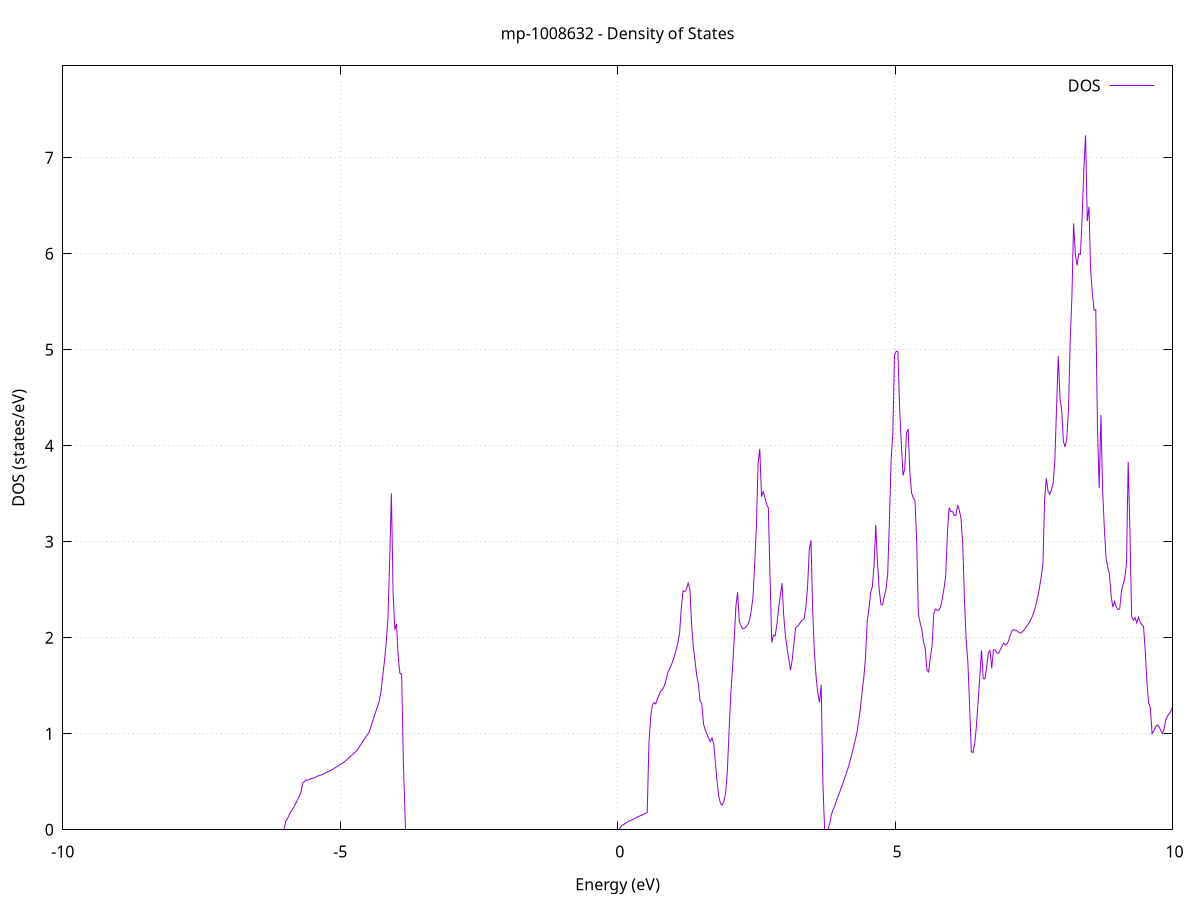 set title 'mp-1008632 - Density of States'
set xlabel 'Energy (eV)'
set ylabel 'DOS (states/eV)'
set grid
set xrange [-10:10]
set yrange [0:7.956]
set xzeroaxis lt -1
set terminal png size 800,600
set output 'mp-1008632_dos_gnuplot.png'
plot '-' using 1:2 with lines title 'DOS'
-34.663100 0.000000
-34.632300 0.000000
-34.601600 0.000000
-34.570800 0.000000
-34.540100 0.000000
-34.509400 0.000000
-34.478600 0.000000
-34.447900 0.000000
-34.417100 0.000000
-34.386400 0.000000
-34.355700 0.000000
-34.324900 0.000000
-34.294200 0.000000
-34.263400 0.000000
-34.232700 0.000000
-34.202000 0.000000
-34.171200 0.000000
-34.140500 0.000000
-34.109700 0.000000
-34.079000 0.000000
-34.048300 0.000000
-34.017500 0.000000
-33.986800 0.000000
-33.956100 0.000000
-33.925300 0.000000
-33.894600 0.000000
-33.863800 0.000000
-33.833100 0.000000
-33.802400 0.000000
-33.771600 0.000000
-33.740900 0.000000
-33.710100 0.000000
-33.679400 0.000000
-33.648700 0.000000
-33.617900 0.000000
-33.587200 0.000000
-33.556400 0.000000
-33.525700 0.000000
-33.495000 0.000000
-33.464200 0.000000
-33.433500 0.000000
-33.402800 0.000000
-33.372000 0.000000
-33.341300 0.000000
-33.310500 0.000000
-33.279800 0.000000
-33.249100 0.000000
-33.218300 0.000000
-33.187600 0.000000
-33.156800 0.000000
-33.126100 0.000000
-33.095400 0.000000
-33.064600 0.000000
-33.033900 0.000000
-33.003100 0.000000
-32.972400 0.000000
-32.941700 0.000000
-32.910900 0.000000
-32.880200 0.000000
-32.849500 0.000000
-32.818700 0.000000
-32.788000 0.000000
-32.757200 0.000000
-32.726500 0.000000
-32.695800 0.000000
-32.665000 0.000000
-32.634300 0.000000
-32.603500 0.000000
-32.572800 0.000000
-32.542100 0.000000
-32.511300 0.000000
-32.480600 0.000000
-32.449800 0.000000
-32.419100 0.000000
-32.388400 0.000000
-32.357600 0.000000
-32.326900 0.000000
-32.296100 0.000000
-32.265400 0.000000
-32.234700 0.000000
-32.203900 0.000000
-32.173200 0.000000
-32.142500 0.000000
-32.111700 0.000000
-32.081000 0.000000
-32.050200 0.000000
-32.019500 0.000000
-31.988800 0.000000
-31.958000 0.000000
-31.927300 0.000000
-31.896500 0.000000
-31.865800 2.294800
-31.835100 11.497500
-31.804300 20.090300
-31.773600 32.070500
-31.742800 18.632900
-31.712100 15.030900
-31.681400 11.742600
-31.650600 13.367000
-31.619900 22.596100
-31.589200 20.612300
-31.558400 29.283700
-31.527700 28.564600
-31.496900 28.695600
-31.466200 36.971800
-31.435500 37.673000
-31.404700 52.236900
-31.374000 11.869400
-31.343200 6.111100
-31.312500 2.654000
-31.281800 0.000000
-31.251000 0.000000
-31.220300 0.000000
-31.189500 0.000000
-31.158800 0.000000
-31.128100 0.000000
-31.097300 0.000000
-31.066600 0.000000
-31.035900 0.000000
-31.005100 0.000000
-30.974400 0.000000
-30.943600 0.000000
-30.912900 0.000000
-30.882200 0.000000
-30.851400 0.000000
-30.820700 0.000000
-30.789900 0.000000
-30.759200 0.000000
-30.728500 0.000000
-30.697700 0.000000
-30.667000 0.000000
-30.636200 0.000000
-30.605500 0.000000
-30.574800 0.000000
-30.544000 0.000000
-30.513300 0.000000
-30.482500 0.000000
-30.451800 0.000000
-30.421100 0.000000
-30.390300 0.000000
-30.359600 0.000000
-30.328900 0.000000
-30.298100 0.000000
-30.267400 0.000000
-30.236600 0.000000
-30.205900 0.000000
-30.175200 0.000000
-30.144400 0.000000
-30.113700 0.000000
-30.082900 0.000000
-30.052200 0.000000
-30.021500 0.000000
-29.990700 0.000000
-29.960000 0.000000
-29.929200 0.000000
-29.898500 0.000000
-29.867800 0.000000
-29.837000 0.000000
-29.806300 0.000000
-29.775600 0.000000
-29.744800 0.000000
-29.714100 0.000000
-29.683300 0.000000
-29.652600 0.000000
-29.621900 0.000000
-29.591100 0.000000
-29.560400 0.000000
-29.529600 0.000000
-29.498900 0.000000
-29.468200 0.000000
-29.437400 0.000000
-29.406700 0.000000
-29.375900 0.000000
-29.345200 0.000000
-29.314500 0.000000
-29.283700 0.000000
-29.253000 0.000000
-29.222300 0.000000
-29.191500 0.000000
-29.160800 0.000000
-29.130000 0.000000
-29.099300 0.000000
-29.068600 0.000000
-29.037800 0.000000
-29.007100 0.000000
-28.976300 0.000000
-28.945600 0.000000
-28.914900 0.000000
-28.884100 0.000000
-28.853400 0.000000
-28.822600 0.000000
-28.791900 0.000000
-28.761200 0.000000
-28.730400 0.000000
-28.699700 0.000000
-28.668900 0.000000
-28.638200 0.000000
-28.607500 0.000000
-28.576700 0.000000
-28.546000 0.000000
-28.515300 0.000000
-28.484500 0.000000
-28.453800 0.000000
-28.423000 0.000000
-28.392300 0.000000
-28.361600 0.000000
-28.330800 0.000000
-28.300100 0.000000
-28.269300 0.000000
-28.238600 0.000000
-28.207900 0.000000
-28.177100 0.000000
-28.146400 0.000000
-28.115600 0.000000
-28.084900 0.000000
-28.054200 0.000000
-28.023400 0.000000
-27.992700 0.000000
-27.962000 0.000000
-27.931200 0.000000
-27.900500 0.000000
-27.869700 0.000000
-27.839000 0.000000
-27.808300 0.000000
-27.777500 0.000000
-27.746800 0.000000
-27.716000 0.000000
-27.685300 0.000000
-27.654600 0.000000
-27.623800 0.000000
-27.593100 0.000000
-27.562300 0.000000
-27.531600 0.000000
-27.500900 0.000000
-27.470100 0.000000
-27.439400 0.000000
-27.408700 0.000000
-27.377900 0.000000
-27.347200 0.000000
-27.316400 0.000000
-27.285700 0.000000
-27.255000 0.000000
-27.224200 0.000000
-27.193500 0.000000
-27.162700 0.000000
-27.132000 0.000000
-27.101300 0.000000
-27.070500 0.000000
-27.039800 0.000000
-27.009000 0.000000
-26.978300 0.000000
-26.947600 0.000000
-26.916800 0.000000
-26.886100 0.000000
-26.855300 0.000000
-26.824600 0.000000
-26.793900 0.000000
-26.763100 0.000000
-26.732400 0.000000
-26.701700 0.000000
-26.670900 0.000000
-26.640200 0.000000
-26.609400 0.000000
-26.578700 0.000000
-26.548000 0.000000
-26.517200 0.000000
-26.486500 0.000000
-26.455700 0.000000
-26.425000 0.000000
-26.394300 0.000000
-26.363500 0.000000
-26.332800 0.000000
-26.302000 0.000000
-26.271300 0.000000
-26.240600 0.000000
-26.209800 0.000000
-26.179100 0.000000
-26.148400 0.000000
-26.117600 0.000000
-26.086900 0.000000
-26.056100 0.000000
-26.025400 0.000000
-25.994700 0.000000
-25.963900 0.000000
-25.933200 0.000000
-25.902400 0.000000
-25.871700 0.000000
-25.841000 0.000000
-25.810200 0.000000
-25.779500 0.000000
-25.748700 0.000000
-25.718000 0.000000
-25.687300 0.000000
-25.656500 0.000000
-25.625800 0.000000
-25.595100 0.000000
-25.564300 0.000000
-25.533600 0.000000
-25.502800 0.000000
-25.472100 0.000000
-25.441400 0.000000
-25.410600 0.000000
-25.379900 0.000000
-25.349100 0.000000
-25.318400 0.000000
-25.287700 0.000000
-25.256900 0.000000
-25.226200 0.000000
-25.195400 0.000000
-25.164700 0.000000
-25.134000 0.000000
-25.103200 0.000000
-25.072500 0.000000
-25.041800 0.000000
-25.011000 0.000000
-24.980300 0.000000
-24.949500 0.000000
-24.918800 0.000000
-24.888100 0.000000
-24.857300 0.000000
-24.826600 0.000000
-24.795800 0.000000
-24.765100 0.000000
-24.734400 0.000000
-24.703600 0.000000
-24.672900 0.000000
-24.642100 0.000000
-24.611400 0.000000
-24.580700 0.000000
-24.549900 0.000000
-24.519200 0.000000
-24.488400 0.000000
-24.457700 0.000000
-24.427000 0.000000
-24.396200 0.000000
-24.365500 0.000000
-24.334800 0.000000
-24.304000 0.000000
-24.273300 0.000000
-24.242500 0.000000
-24.211800 0.000000
-24.181100 0.000000
-24.150300 0.000000
-24.119600 0.000000
-24.088800 0.000000
-24.058100 0.000000
-24.027400 0.000000
-23.996600 0.000000
-23.965900 0.000000
-23.935100 0.000000
-23.904400 0.000000
-23.873700 0.000000
-23.842900 0.000000
-23.812200 0.000000
-23.781500 0.000000
-23.750700 0.000000
-23.720000 0.000000
-23.689200 0.000000
-23.658500 0.000000
-23.627800 0.000000
-23.597000 0.000000
-23.566300 0.000000
-23.535500 0.000000
-23.504800 0.000000
-23.474100 0.000000
-23.443300 0.000000
-23.412600 0.000000
-23.381800 0.000000
-23.351100 0.000000
-23.320400 0.000000
-23.289600 0.000000
-23.258900 0.000000
-23.228200 0.000000
-23.197400 0.000000
-23.166700 0.000000
-23.135900 0.000000
-23.105200 0.000000
-23.074500 0.000000
-23.043700 0.000000
-23.013000 0.000000
-22.982200 0.000000
-22.951500 0.000000
-22.920800 0.000000
-22.890000 0.000000
-22.859300 0.000000
-22.828500 0.000000
-22.797800 0.000000
-22.767100 0.000000
-22.736300 0.000000
-22.705600 0.000000
-22.674800 0.000000
-22.644100 0.000000
-22.613400 0.000000
-22.582600 0.000000
-22.551900 0.000000
-22.521200 0.000000
-22.490400 0.000000
-22.459700 0.000000
-22.428900 0.000000
-22.398200 0.000000
-22.367500 0.000000
-22.336700 0.000000
-22.306000 0.000000
-22.275200 0.000000
-22.244500 0.000000
-22.213800 0.000000
-22.183000 0.000000
-22.152300 0.000000
-22.121500 0.000000
-22.090800 0.000000
-22.060100 0.000000
-22.029300 0.000000
-21.998600 0.000000
-21.967900 0.000000
-21.937100 0.000000
-21.906400 0.000000
-21.875600 0.000000
-21.844900 0.000000
-21.814200 0.000000
-21.783400 0.000000
-21.752700 0.000000
-21.721900 0.000000
-21.691200 0.000000
-21.660500 0.000000
-21.629700 0.000000
-21.599000 0.000000
-21.568200 0.000000
-21.537500 0.000000
-21.506800 0.000000
-21.476000 0.000000
-21.445300 0.000000
-21.414600 0.000000
-21.383800 0.000000
-21.353100 0.000000
-21.322300 0.000000
-21.291600 0.000000
-21.260900 0.000000
-21.230100 0.000000
-21.199400 0.000000
-21.168600 0.000000
-21.137900 0.000000
-21.107200 0.000000
-21.076400 0.000000
-21.045700 0.000000
-21.014900 0.000000
-20.984200 0.000000
-20.953500 0.000000
-20.922700 0.000000
-20.892000 0.000000
-20.861200 0.000000
-20.830500 0.000000
-20.799800 0.000000
-20.769000 0.000000
-20.738300 0.000000
-20.707600 0.000000
-20.676800 0.000000
-20.646100 0.000000
-20.615300 0.000000
-20.584600 0.000000
-20.553900 0.000000
-20.523100 0.000000
-20.492400 0.000000
-20.461600 0.000000
-20.430900 0.000000
-20.400200 0.000000
-20.369400 0.000000
-20.338700 0.000000
-20.307900 0.000000
-20.277200 0.000000
-20.246500 0.000000
-20.215700 0.000000
-20.185000 0.000000
-20.154300 0.000000
-20.123500 0.000000
-20.092800 0.000000
-20.062000 0.000000
-20.031300 0.000000
-20.000600 0.000000
-19.969800 0.000000
-19.939100 0.000000
-19.908300 0.000000
-19.877600 0.000000
-19.846900 0.000000
-19.816100 0.000000
-19.785400 0.000000
-19.754600 0.000000
-19.723900 0.000000
-19.693200 0.000000
-19.662400 0.000000
-19.631700 0.000000
-19.601000 0.000000
-19.570200 0.000000
-19.539500 0.000000
-19.508700 0.000000
-19.478000 0.000000
-19.447300 0.000000
-19.416500 0.000000
-19.385800 0.000000
-19.355000 0.000000
-19.324300 0.000000
-19.293600 0.000000
-19.262800 0.000000
-19.232100 0.000000
-19.201300 0.000000
-19.170600 0.000000
-19.139900 0.000000
-19.109100 0.000000
-19.078400 0.000000
-19.047600 0.000000
-19.016900 0.000000
-18.986200 0.000000
-18.955400 0.000000
-18.924700 0.000000
-18.894000 0.000000
-18.863200 0.000000
-18.832500 0.000000
-18.801700 0.000000
-18.771000 0.000000
-18.740300 0.000000
-18.709500 0.000000
-18.678800 0.000000
-18.648000 0.000000
-18.617300 0.000000
-18.586600 0.000000
-18.555800 0.000000
-18.525100 0.000000
-18.494300 0.000000
-18.463600 0.000000
-18.432900 0.000000
-18.402100 0.000000
-18.371400 0.000000
-18.340700 0.000000
-18.309900 0.000000
-18.279200 0.000000
-18.248400 0.000000
-18.217700 0.000000
-18.187000 0.000000
-18.156200 0.000000
-18.125500 0.000000
-18.094700 0.000000
-18.064000 0.000000
-18.033300 0.000000
-18.002500 0.000000
-17.971800 0.000000
-17.941000 0.000000
-17.910300 0.000000
-17.879600 0.000000
-17.848800 0.000000
-17.818100 0.000000
-17.787400 0.000000
-17.756600 0.000000
-17.725900 0.000000
-17.695100 0.000000
-17.664400 0.000000
-17.633700 0.000000
-17.602900 0.000000
-17.572200 0.000000
-17.541400 0.000000
-17.510700 0.000000
-17.480000 0.000000
-17.449200 0.000000
-17.418500 0.000000
-17.387700 0.000000
-17.357000 0.000000
-17.326300 0.000000
-17.295500 0.000000
-17.264800 0.000000
-17.234000 0.000000
-17.203300 0.000000
-17.172600 0.000000
-17.141800 0.000000
-17.111100 0.000000
-17.080400 0.000000
-17.049600 0.000000
-17.018900 0.000000
-16.988100 0.000000
-16.957400 0.000000
-16.926700 0.000000
-16.895900 0.000000
-16.865200 0.000000
-16.834400 0.000000
-16.803700 0.000000
-16.773000 0.000000
-16.742200 0.000000
-16.711500 0.000000
-16.680700 0.000000
-16.650000 0.000000
-16.619300 0.000000
-16.588500 0.000000
-16.557800 0.000000
-16.527100 0.000000
-16.496300 0.000000
-16.465600 0.000000
-16.434800 0.000000
-16.404100 0.000000
-16.373400 0.000000
-16.342600 0.000000
-16.311900 0.000000
-16.281100 0.000000
-16.250400 0.000000
-16.219700 0.000000
-16.188900 0.000000
-16.158200 0.000000
-16.127400 0.000000
-16.096700 0.000000
-16.066000 0.000000
-16.035200 0.000000
-16.004500 0.000000
-15.973800 0.000000
-15.943000 0.000000
-15.912300 0.000000
-15.881500 0.000000
-15.850800 0.000000
-15.820100 0.000000
-15.789300 0.000000
-15.758600 0.000000
-15.727800 0.000000
-15.697100 0.000000
-15.666400 0.000000
-15.635600 0.000000
-15.604900 0.000000
-15.574100 0.000000
-15.543400 0.000000
-15.512700 0.000000
-15.481900 0.000000
-15.451200 0.000000
-15.420400 0.000000
-15.389700 0.000000
-15.359000 0.000000
-15.328200 0.000000
-15.297500 0.000000
-15.266800 0.000000
-15.236000 0.000000
-15.205300 0.000000
-15.174500 0.000000
-15.143800 0.000000
-15.113100 0.000000
-15.082300 0.000000
-15.051600 0.000000
-15.020800 0.000000
-14.990100 0.000000
-14.959400 0.000000
-14.928600 0.000000
-14.897900 0.000000
-14.867100 0.000000
-14.836400 0.000000
-14.805700 0.000000
-14.774900 0.000000
-14.744200 0.000000
-14.713500 0.000000
-14.682700 0.000000
-14.652000 0.000000
-14.621200 0.000000
-14.590500 0.000000
-14.559800 0.000000
-14.529000 0.000000
-14.498300 0.000000
-14.467500 0.000000
-14.436800 0.000000
-14.406100 0.000000
-14.375300 0.000000
-14.344600 0.000000
-14.313800 0.000000
-14.283100 0.000000
-14.252400 0.000000
-14.221600 0.000000
-14.190900 0.000000
-14.160200 0.000000
-14.129400 0.000000
-14.098700 0.000000
-14.067900 0.000000
-14.037200 0.000000
-14.006500 0.000000
-13.975700 0.000000
-13.945000 0.000000
-13.914200 0.000000
-13.883500 0.000000
-13.852800 0.000000
-13.822000 0.000000
-13.791300 0.000000
-13.760500 0.000000
-13.729800 0.000000
-13.699100 0.000000
-13.668300 0.000000
-13.637600 0.000000
-13.606900 0.000000
-13.576100 0.000000
-13.545400 0.000000
-13.514600 0.000000
-13.483900 0.000000
-13.453200 0.000000
-13.422400 0.000000
-13.391700 0.000000
-13.360900 0.000000
-13.330200 0.000000
-13.299500 0.000000
-13.268700 0.000000
-13.238000 0.000000
-13.207200 0.000000
-13.176500 0.000000
-13.145800 0.000000
-13.115000 0.000000
-13.084300 0.000000
-13.053500 0.000000
-13.022800 0.000000
-12.992100 0.000000
-12.961300 0.000000
-12.930600 0.000000
-12.899900 0.000000
-12.869100 0.000000
-12.838400 0.000000
-12.807600 0.000000
-12.776900 0.000000
-12.746200 0.000000
-12.715400 0.000000
-12.684700 0.000000
-12.653900 0.000000
-12.623200 0.000000
-12.592500 0.000000
-12.561700 0.000000
-12.531000 0.000000
-12.500200 0.000000
-12.469500 0.000000
-12.438800 0.000000
-12.408000 0.000000
-12.377300 0.000000
-12.346600 0.000000
-12.315800 0.000000
-12.285100 0.000000
-12.254300 0.000000
-12.223600 0.000000
-12.192900 0.000000
-12.162100 0.000000
-12.131400 0.000000
-12.100600 0.000000
-12.069900 0.000000
-12.039200 0.000000
-12.008400 0.000000
-11.977700 0.000000
-11.946900 0.000000
-11.916200 0.000000
-11.885500 0.000000
-11.854700 0.000000
-11.824000 0.000000
-11.793300 0.000000
-11.762500 0.000000
-11.731800 0.000000
-11.701000 0.000000
-11.670300 0.000000
-11.639600 0.000000
-11.608800 0.000000
-11.578100 0.000000
-11.547300 0.000000
-11.516600 0.000000
-11.485900 0.000000
-11.455100 0.000000
-11.424400 0.000000
-11.393600 0.000000
-11.362900 0.000000
-11.332200 0.000000
-11.301400 0.000000
-11.270700 0.000000
-11.239900 0.000000
-11.209200 0.000000
-11.178500 0.000000
-11.147700 0.000000
-11.117000 0.000000
-11.086300 0.000000
-11.055500 0.000000
-11.024800 0.000000
-10.994000 0.000000
-10.963300 0.000000
-10.932600 0.000000
-10.901800 0.000000
-10.871100 0.000000
-10.840300 0.000000
-10.809600 0.000000
-10.778900 0.000000
-10.748100 0.000000
-10.717400 0.000000
-10.686600 0.000000
-10.655900 0.000000
-10.625200 0.000000
-10.594400 0.000000
-10.563700 0.000000
-10.533000 0.000000
-10.502200 0.000000
-10.471500 0.000000
-10.440700 0.000000
-10.410000 0.000000
-10.379300 0.000000
-10.348500 0.000000
-10.317800 0.000000
-10.287000 0.000000
-10.256300 0.000000
-10.225600 0.000000
-10.194800 0.000000
-10.164100 0.000000
-10.133300 0.000000
-10.102600 0.000000
-10.071900 0.000000
-10.041100 0.000000
-10.010400 0.000000
-9.979700 0.000000
-9.948900 0.000000
-9.918200 0.000000
-9.887400 0.000000
-9.856700 0.000000
-9.826000 0.000000
-9.795200 0.000000
-9.764500 0.000000
-9.733700 0.000000
-9.703000 0.000000
-9.672300 0.000000
-9.641500 0.000000
-9.610800 0.000000
-9.580000 0.000000
-9.549300 0.000000
-9.518600 0.000000
-9.487800 0.000000
-9.457100 0.000000
-9.426300 0.000000
-9.395600 0.000000
-9.364900 0.000000
-9.334100 0.000000
-9.303400 0.000000
-9.272700 0.000000
-9.241900 0.000000
-9.211200 0.000000
-9.180400 0.000000
-9.149700 0.000000
-9.119000 0.000000
-9.088200 0.000000
-9.057500 0.000000
-9.026700 0.000000
-8.996000 0.000000
-8.965300 0.000000
-8.934500 0.000000
-8.903800 0.000000
-8.873000 0.000000
-8.842300 0.000000
-8.811600 0.000000
-8.780800 0.000000
-8.750100 0.000000
-8.719400 0.000000
-8.688600 0.000000
-8.657900 0.000000
-8.627100 0.000000
-8.596400 0.000000
-8.565700 0.000000
-8.534900 0.000000
-8.504200 0.000000
-8.473400 0.000000
-8.442700 0.000000
-8.412000 0.000000
-8.381200 0.000000
-8.350500 0.000000
-8.319700 0.000000
-8.289000 0.000000
-8.258300 0.000000
-8.227500 0.000000
-8.196800 0.000000
-8.166100 0.000000
-8.135300 0.000000
-8.104600 0.000000
-8.073800 0.000000
-8.043100 0.000000
-8.012400 0.000000
-7.981600 0.000000
-7.950900 0.000000
-7.920100 0.000000
-7.889400 0.000000
-7.858700 0.000000
-7.827900 0.000000
-7.797200 0.000000
-7.766400 0.000000
-7.735700 0.000000
-7.705000 0.000000
-7.674200 0.000000
-7.643500 0.000000
-7.612700 0.000000
-7.582000 0.000000
-7.551300 0.000000
-7.520500 0.000000
-7.489800 0.000000
-7.459100 0.000000
-7.428300 0.000000
-7.397600 0.000000
-7.366800 0.000000
-7.336100 0.000000
-7.305400 0.000000
-7.274600 0.000000
-7.243900 0.000000
-7.213100 0.000000
-7.182400 0.000000
-7.151700 0.000000
-7.120900 0.000000
-7.090200 0.000000
-7.059400 0.000000
-7.028700 0.000000
-6.998000 0.000000
-6.967200 0.000000
-6.936500 0.000000
-6.905800 0.000000
-6.875000 0.000000
-6.844300 0.000000
-6.813500 0.000000
-6.782800 0.000000
-6.752100 0.000000
-6.721300 0.000000
-6.690600 0.000000
-6.659800 0.000000
-6.629100 0.000000
-6.598400 0.000000
-6.567600 0.000000
-6.536900 0.000000
-6.506100 0.000000
-6.475400 0.000000
-6.444700 0.000000
-6.413900 0.000000
-6.383200 0.000000
-6.352500 0.000000
-6.321700 0.000000
-6.291000 0.000000
-6.260200 0.000000
-6.229500 0.000000
-6.198800 0.000000
-6.168000 0.000000
-6.137300 0.000000
-6.106500 0.000000
-6.075800 0.000000
-6.045100 0.000000
-6.014300 0.000500
-5.983600 0.083500
-5.952800 0.114500
-5.922100 0.151200
-5.891400 0.188400
-5.860600 0.212000
-5.829900 0.243100
-5.799100 0.277400
-5.768400 0.313600
-5.737700 0.348000
-5.706900 0.397000
-5.676200 0.485600
-5.645500 0.502600
-5.614700 0.520100
-5.584000 0.517100
-5.553200 0.525400
-5.522500 0.534000
-5.491800 0.535700
-5.461000 0.542700
-5.430300 0.552300
-5.399500 0.561700
-5.368800 0.567500
-5.338100 0.571800
-5.307300 0.580400
-5.276600 0.589400
-5.245800 0.598700
-5.215100 0.607300
-5.184400 0.614400
-5.153600 0.624000
-5.122900 0.634900
-5.092200 0.645800
-5.061400 0.656800
-5.030700 0.667600
-4.999900 0.677800
-4.969200 0.689100
-4.938500 0.700800
-4.907700 0.716300
-4.877000 0.732200
-4.846200 0.748100
-4.815500 0.764700
-4.784800 0.780700
-4.754000 0.796500
-4.723300 0.812200
-4.692500 0.830400
-4.661800 0.857200
-4.631100 0.885800
-4.600300 0.914600
-4.569600 0.940800
-4.538900 0.966400
-4.508100 0.991700
-4.477400 1.017500
-4.446600 1.071900
-4.415900 1.133000
-4.385200 1.186000
-4.354400 1.238100
-4.323700 1.291400
-4.292900 1.347100
-4.262200 1.452500
-4.231500 1.613300
-4.200700 1.768700
-4.170000 1.956000
-4.139200 2.211800
-4.108500 2.800300
-4.077800 3.503900
-4.047000 2.468100
-4.016300 2.084000
-3.985500 2.144200
-3.954800 1.796200
-3.924100 1.629100
-3.893300 1.622500
-3.862600 0.716600
-3.831900 0.000000
-3.801100 0.000000
-3.770400 0.000000
-3.739600 0.000000
-3.708900 0.000000
-3.678200 0.000000
-3.647400 0.000000
-3.616700 0.000000
-3.585900 0.000000
-3.555200 0.000000
-3.524500 0.000000
-3.493700 0.000000
-3.463000 0.000000
-3.432200 0.000000
-3.401500 0.000000
-3.370800 0.000000
-3.340000 0.000000
-3.309300 0.000000
-3.278600 0.000000
-3.247800 0.000000
-3.217100 0.000000
-3.186300 0.000000
-3.155600 0.000000
-3.124900 0.000000
-3.094100 0.000000
-3.063400 0.000000
-3.032600 0.000000
-3.001900 0.000000
-2.971200 0.000000
-2.940400 0.000000
-2.909700 0.000000
-2.878900 0.000000
-2.848200 0.000000
-2.817500 0.000000
-2.786700 0.000000
-2.756000 0.000000
-2.725300 0.000000
-2.694500 0.000000
-2.663800 0.000000
-2.633000 0.000000
-2.602300 0.000000
-2.571600 0.000000
-2.540800 0.000000
-2.510100 0.000000
-2.479300 0.000000
-2.448600 0.000000
-2.417900 0.000000
-2.387100 0.000000
-2.356400 0.000000
-2.325600 0.000000
-2.294900 0.000000
-2.264200 0.000000
-2.233400 0.000000
-2.202700 0.000000
-2.172000 0.000000
-2.141200 0.000000
-2.110500 0.000000
-2.079700 0.000000
-2.049000 0.000000
-2.018300 0.000000
-1.987500 0.000000
-1.956800 0.000000
-1.926000 0.000000
-1.895300 0.000000
-1.864600 0.000000
-1.833800 0.000000
-1.803100 0.000000
-1.772300 0.000000
-1.741600 0.000000
-1.710900 0.000000
-1.680100 0.000000
-1.649400 0.000000
-1.618600 0.000000
-1.587900 0.000000
-1.557200 0.000000
-1.526400 0.000000
-1.495700 0.000000
-1.465000 0.000000
-1.434200 0.000000
-1.403500 0.000000
-1.372700 0.000000
-1.342000 0.000000
-1.311300 0.000000
-1.280500 0.000000
-1.249800 0.000000
-1.219000 0.000000
-1.188300 0.000000
-1.157600 0.000000
-1.126800 0.000000
-1.096100 0.000000
-1.065300 0.000000
-1.034600 0.000000
-1.003900 0.000000
-0.973100 0.000000
-0.942400 0.000000
-0.911700 0.000000
-0.880900 0.000000
-0.850200 0.000000
-0.819400 0.000000
-0.788700 0.000000
-0.758000 0.000000
-0.727200 0.000000
-0.696500 0.000000
-0.665700 0.000000
-0.635000 0.000000
-0.604300 0.000000
-0.573500 0.000000
-0.542800 0.000000
-0.512000 0.000000
-0.481300 0.000000
-0.450600 0.000000
-0.419800 0.000000
-0.389100 0.000000
-0.358400 0.000000
-0.327600 0.000000
-0.296900 0.000000
-0.266100 0.000000
-0.235400 0.000000
-0.204700 0.000000
-0.173900 0.000000
-0.143200 0.000000
-0.112400 0.000000
-0.081700 0.000000
-0.051000 0.000000
-0.020200 0.000000
0.010500 0.000000
0.041300 0.012500
0.072000 0.045200
0.102700 0.052200
0.133500 0.063300
0.164200 0.077300
0.195000 0.089400
0.225700 0.094700
0.256400 0.102300
0.287200 0.111400
0.317900 0.120500
0.348600 0.130100
0.379400 0.139300
0.410100 0.146300
0.440900 0.154300
0.471600 0.162100
0.502300 0.170400
0.533100 0.179500
0.563800 0.899100
0.594600 1.169000
0.625300 1.296300
0.656000 1.326000
0.686800 1.310000
0.717500 1.365300
0.748300 1.408400
0.779000 1.448300
0.809700 1.460500
0.840500 1.499000
0.871200 1.556800
0.901900 1.632300
0.932700 1.672500
0.963400 1.709000
0.994200 1.756900
1.024900 1.812200
1.055600 1.876100
1.086400 1.951700
1.117100 2.050600
1.147900 2.317600
1.178600 2.488200
1.209300 2.481100
1.240100 2.501900
1.270800 2.570400
1.301600 2.514900
1.332300 2.139000
1.363000 1.906400
1.393800 1.765100
1.424500 1.610700
1.455200 1.518200
1.486000 1.338600
1.516700 1.314700
1.547500 1.101800
1.578200 1.041100
1.608900 0.999900
1.639700 0.954600
1.670400 0.918100
1.701200 0.957900
1.731900 0.895000
1.762600 0.692000
1.793400 0.495400
1.824100 0.340000
1.854900 0.271700
1.885600 0.257200
1.916300 0.299200
1.947100 0.384600
1.977800 0.616400
2.008600 1.032600
2.039300 1.419600
2.070000 1.681800
2.100800 1.985200
2.131500 2.328500
2.162200 2.474700
2.193000 2.167100
2.223700 2.125000
2.254500 2.094600
2.285200 2.097400
2.315900 2.115200
2.346700 2.137400
2.377400 2.186600
2.408200 2.285800
2.438900 2.415600
2.469600 2.765000
2.500400 3.156700
2.531100 3.817000
2.561900 3.968700
2.592600 3.469500
2.623300 3.521600
2.654100 3.462100
2.684800 3.390400
2.715500 3.353400
2.746300 2.644500
2.777000 1.949800
2.807800 2.028800
2.838500 2.018700
2.869200 2.135300
2.900000 2.305000
2.930700 2.428100
2.961500 2.568100
2.992200 2.239000
3.022900 2.025000
3.053700 1.890100
3.084400 1.776400
3.115200 1.662000
3.145900 1.767800
3.176600 1.938500
3.207400 2.103000
3.238100 2.118400
3.268800 2.136900
3.299600 2.165600
3.330300 2.182200
3.361100 2.198400
3.391800 2.317200
3.422500 2.524600
3.453300 2.911000
3.484000 3.015500
3.514800 2.291200
3.545500 1.856300
3.576200 1.597800
3.607000 1.422100
3.637700 1.328800
3.668500 1.509300
3.699200 0.482700
3.729900 0.001200
3.760700 0.000000
3.791400 0.001800
3.822200 0.069500
3.852900 0.159200
3.883600 0.210100
3.914400 0.251400
3.945100 0.305800
3.975800 0.352200
4.006600 0.399100
4.037300 0.446900
4.068100 0.497300
4.098800 0.550600
4.129500 0.603100
4.160300 0.657300
4.191000 0.722000
4.221800 0.789600
4.252500 0.863300
4.283200 0.937000
4.314000 1.014700
4.344700 1.135900
4.375500 1.269700
4.406200 1.436800
4.436900 1.587300
4.467700 1.797600
4.498400 2.178000
4.529100 2.301900
4.559900 2.471300
4.590600 2.532900
4.621400 2.757600
4.652100 3.173800
4.682800 2.786700
4.713600 2.505300
4.744300 2.349700
4.775100 2.343900
4.805800 2.432100
4.836500 2.503300
4.867300 2.663700
4.898000 3.220300
4.928800 3.853200
4.959500 4.130500
4.990200 4.945800
5.021000 4.984200
5.051700 4.978100
5.082400 4.384900
5.113200 4.015400
5.143900 3.689300
5.174700 3.759400
5.205400 4.135800
5.236100 4.173600
5.266900 3.716800
5.297600 3.507700
5.328400 3.456800
5.359100 3.427400
5.389800 2.997200
5.420600 2.241800
5.451300 2.159400
5.482100 2.085400
5.512800 1.956600
5.543500 1.890800
5.574300 1.660400
5.605000 1.643200
5.635800 1.793500
5.666500 1.917700
5.697200 2.250200
5.728000 2.299300
5.758700 2.285600
5.789400 2.286800
5.820200 2.321000
5.850900 2.402800
5.881700 2.513600
5.912400 2.642300
5.943100 3.081100
5.973900 3.353400
6.004600 3.313100
6.035400 3.314000
6.066100 3.273300
6.096800 3.276700
6.127600 3.380100
6.158300 3.327400
6.189100 3.233900
6.219800 2.973800
6.250500 2.396000
6.281300 1.974400
6.312000 1.746500
6.342700 1.299700
6.373500 0.815100
6.404200 0.803500
6.435000 0.893800
6.465700 1.077100
6.496400 1.333100
6.527200 1.597700
6.557900 1.868800
6.588700 1.576500
6.619400 1.571300
6.650100 1.691600
6.680900 1.844900
6.711600 1.866400
6.742400 1.682900
6.773100 1.874200
6.803800 1.872400
6.834600 1.842000
6.865300 1.836600
6.896000 1.876400
6.926800 1.910700
6.957500 1.944100
6.988300 1.925900
7.019000 1.935700
7.049700 1.976900
7.080500 2.034700
7.111200 2.077600
7.142000 2.083700
7.172700 2.080700
7.203400 2.070100
7.234200 2.053600
7.264900 2.047900
7.295700 2.063300
7.326400 2.082800
7.357100 2.111500
7.387900 2.133600
7.418600 2.156900
7.449400 2.192400
7.480100 2.231700
7.510800 2.284400
7.541600 2.349600
7.572300 2.428200
7.603000 2.524200
7.633800 2.633200
7.664500 2.762500
7.695300 3.439400
7.726000 3.662100
7.756700 3.527500
7.787500 3.492500
7.818200 3.544000
7.849000 3.609700
7.879700 3.851700
7.910400 4.394000
7.941200 4.936400
7.971900 4.491400
8.002700 4.370800
8.033400 4.046500
8.064100 3.986200
8.094900 4.077400
8.125600 4.378300
8.156300 5.098300
8.187100 5.549200
8.217800 6.316700
8.248600 5.998500
8.279300 5.878500
8.310000 5.997700
8.340800 5.992800
8.371500 6.377200
8.402300 6.879800
8.433000 7.232900
8.463700 6.338800
8.494500 6.488000
8.525200 5.825200
8.556000 5.587800
8.586700 5.412600
8.617400 5.416500
8.648200 4.184200
8.678900 3.558100
8.709600 4.319000
8.740400 3.538100
8.771100 3.150300
8.801900 2.832900
8.832600 2.736100
8.863300 2.662700
8.894100 2.436000
8.924800 2.318600
8.955600 2.377100
8.986300 2.321700
9.017000 2.294400
9.047800 2.299400
9.078500 2.476900
9.109300 2.552600
9.140000 2.619800
9.170700 2.767700
9.201500 3.832500
9.232200 3.132700
9.262900 2.220400
9.293700 2.181800
9.324400 2.210000
9.355200 2.154200
9.385900 2.214200
9.416600 2.161500
9.447400 2.134200
9.478100 2.116400
9.508900 1.862700
9.539600 1.532200
9.570300 1.317800
9.601100 1.272300
9.631800 1.001300
9.662600 1.028300
9.693300 1.070600
9.724000 1.093400
9.754800 1.075700
9.785500 1.038100
9.816300 1.002700
9.847000 1.045600
9.877700 1.142000
9.908500 1.182500
9.939200 1.205500
9.969900 1.234600
10.000700 1.272400
10.031400 1.324300
10.062200 1.395400
10.092900 1.500300
10.123600 1.550200
10.154400 1.493100
10.185100 1.477900
10.215900 1.456900
10.246600 1.422700
10.277300 1.402500
10.308100 1.381300
10.338800 1.411100
10.369600 1.453100
10.400300 1.510200
10.431000 1.565400
10.461800 1.651100
10.492500 1.852200
10.523200 1.893800
10.554000 1.962600
10.584700 2.006800
10.615500 1.960600
10.646200 1.992400
10.676900 2.042900
10.707700 2.057600
10.738400 2.064800
10.769200 2.005300
10.799900 1.964900
10.830600 1.947200
10.861400 1.885100
10.892100 1.794000
10.922900 1.770800
10.953600 1.881100
10.984300 1.945000
11.015100 1.973000
11.045800 2.009400
11.076500 2.101100
11.107300 2.322600
11.138000 2.573600
11.168800 2.616500
11.199500 2.469600
11.230200 2.354700
11.261000 1.994900
11.291700 1.734200
11.322500 1.561200
11.353200 1.341200
11.383900 1.320800
11.414700 1.313500
11.445400 1.330800
11.476200 1.358000
11.506900 1.401600
11.537600 1.433800
11.568400 1.448400
11.599100 1.437500
11.629900 1.467200
11.660600 1.509600
11.691300 1.495700
11.722100 1.465400
11.752800 1.509700
11.783500 1.494900
11.814300 1.529800
11.845000 1.550700
11.875800 1.749500
11.906500 1.727200
11.937200 1.774800
11.968000 1.821200
11.998700 1.791400
12.029500 1.731500
12.060200 1.520800
12.090900 1.438200
12.121700 1.399400
12.152400 1.369800
12.183200 1.357300
12.213900 1.363200
12.244600 1.356800
12.275400 1.319000
12.306100 1.259600
12.336800 1.228700
12.367600 1.207700
12.398300 1.207000
12.429100 1.223500
12.459800 1.283100
12.490500 1.328800
12.521300 1.312200
12.552000 1.276900
12.582800 1.258500
12.613500 1.244500
12.644200 1.251200
12.675000 1.290200
12.705700 1.351000
12.736500 1.382300
12.767200 1.483600
12.797900 1.299700
12.828700 0.949900
12.859400 0.631500
12.890100 0.629900
12.920900 0.634300
12.951600 0.634700
12.982400 0.636000
13.013100 0.642800
13.043800 0.654200
13.074600 0.669300
13.105300 0.696300
13.136100 0.723800
13.166800 0.775600
13.197500 0.883000
13.228300 0.972600
13.259000 1.010800
13.289800 1.007200
13.320500 1.002400
13.351200 0.979800
13.382000 0.978300
13.412700 0.966900
13.443500 0.954600
13.474200 0.949400
13.504900 0.943600
13.535700 0.939100
13.566400 0.943000
13.597100 0.954300
13.627900 0.962300
13.658600 0.991500
13.689400 0.996200
13.720100 0.974800
13.750800 0.941700
13.781600 0.937700
13.812300 0.935800
13.843100 0.938700
13.873800 0.958400
13.904500 0.974600
13.935300 0.969600
13.966000 0.960600
13.996800 0.960100
14.027500 0.989300
14.058200 1.053400
14.089000 0.932700
14.119700 0.711000
14.150400 0.511500
14.181200 0.414100
14.211900 0.347000
14.242700 0.285600
14.273400 0.253100
14.304100 0.229900
14.334900 0.212000
14.365600 0.191900
14.396400 0.177100
14.427100 0.166500
14.457800 0.157100
14.488600 0.154000
14.519300 0.163400
14.550100 0.181200
14.580800 0.194300
14.611500 0.206300
14.642300 0.215700
14.673000 0.222700
14.703700 0.233700
14.734500 0.236400
14.765200 0.239500
14.796000 0.250400
14.826700 0.262500
14.857400 0.274200
14.888200 0.280700
14.918900 0.280400
14.949700 0.288100
14.980400 0.297600
15.011100 0.305600
15.041900 0.314900
15.072600 0.326600
15.103400 0.342500
15.134100 0.378600
15.164800 0.398300
15.195600 0.424500
15.226300 0.454400
15.257100 0.490100
15.287800 0.504500
15.318500 0.533300
15.349300 0.571100
15.380000 0.578000
15.410700 0.595000
15.441500 0.613800
15.472200 0.618100
15.503000 0.627200
15.533700 0.633600
15.564400 0.638900
15.595200 0.644900
15.625900 0.653200
15.656700 0.658500
15.687400 0.665700
15.718100 0.675300
15.748900 0.686400
15.779600 0.693300
15.810400 0.702900
15.841100 0.711700
15.871800 0.719900
15.902600 0.727700
15.933300 0.735200
15.964000 0.750600
15.994800 0.760000
16.025500 0.771900
16.056300 0.776900
16.087000 0.811700
16.117700 0.829000
16.148500 0.837100
16.179200 0.843000
16.210000 0.859500
16.240700 0.883500
16.271400 0.904900
16.302200 0.924000
16.332900 0.907400
16.363700 0.879000
16.394400 0.800800
16.425100 0.803800
16.455900 0.809800
16.486600 0.820500
16.517300 0.845800
16.548100 0.896700
16.578800 0.901300
16.609600 0.898600
16.640300 0.900000
16.671000 0.898600
16.701800 0.902100
16.732500 0.904700
16.763300 0.902200
16.794000 0.898200
16.824700 0.887900
16.855500 0.861600
16.886200 0.836100
16.917000 0.820000
16.947700 0.808800
16.978400 0.800300
17.009200 0.797700
17.039900 0.789500
17.070700 0.785800
17.101400 0.784500
17.132100 0.782700
17.162900 0.787500
17.193600 0.784300
17.224300 0.783800
17.255100 0.786200
17.285800 0.843500
17.316600 0.878200
17.347300 0.897200
17.378000 0.885600
17.408800 0.828600
17.439500 0.796800
17.470300 0.764700
17.501000 0.748300
17.531700 0.737500
17.562500 0.743900
17.593200 0.760900
17.624000 0.785200
17.654700 0.817000
17.685400 0.849600
17.716200 0.881800
17.746900 0.921900
17.777600 0.994700
17.808400 0.989500
17.839100 0.990500
17.869900 0.985600
17.900600 0.980800
17.931300 0.971900
17.962100 0.962700
17.992800 0.945100
18.023600 0.924200
18.054300 0.907000
18.085000 0.906000
18.115800 0.899800
18.146500 0.883500
18.177300 0.870400
18.208000 0.933100
18.238700 0.993000
18.269500 1.039500
18.300200 1.066400
18.330900 1.058400
18.361700 1.051700
18.392400 1.052300
18.423200 1.057800
18.453900 1.069500
18.484600 1.082700
18.515400 1.083900
18.546100 1.079200
18.576900 1.070000
18.607600 1.044000
18.638300 0.923900
18.669100 0.924700
18.699800 0.941600
18.730600 0.962900
18.761300 1.000400
18.792000 1.043700
18.822800 1.134900
18.853500 1.207800
18.884300 1.280600
18.915000 1.387000
18.945700 1.318600
18.976500 1.288600
19.007200 1.235300
19.037900 1.210300
19.068700 1.202400
19.099400 1.218700
19.130200 1.225000
19.160900 1.270000
19.191600 1.308200
19.222400 1.361900
19.253100 1.348500
19.283900 1.307000
19.314600 1.298900
19.345300 1.294500
19.376100 1.293400
19.406800 1.291300
19.437600 1.282000
19.468300 1.279300
19.499000 1.284400
19.529800 1.299500
19.560500 1.320500
19.591200 1.336900
19.622000 1.371800
19.652700 1.371700
19.683500 1.383000
19.714200 1.389000
19.744900 1.385600
19.775700 1.391800
19.806400 1.421700
19.837200 1.430500
19.867900 1.435700
19.898600 1.436800
19.929400 1.436400
19.960100 1.459800
19.990900 1.446100
20.021600 1.402300
20.052300 1.371600
20.083100 1.330100
20.113800 1.278500
20.144500 1.243100
20.175300 1.217500
20.206000 1.206800
20.236800 1.207000
20.267500 1.221300
20.298200 1.240600
20.329000 1.253700
20.359700 1.243100
20.390500 1.207700
20.421200 1.143700
20.451900 1.068200
20.482700 1.008600
20.513400 0.956700
20.544200 0.898400
20.574900 0.847500
20.605600 0.793400
20.636400 0.734100
20.667100 0.685800
20.697800 0.656000
20.728600 0.630400
20.759300 0.623100
20.790100 0.628300
20.820800 0.658200
20.851500 0.610500
20.882300 0.572300
20.913000 0.540200
20.943800 0.492100
20.974500 0.441900
21.005200 0.366800
21.036000 0.330300
21.066700 0.301400
21.097500 0.286100
21.128200 0.279800
21.158900 0.287200
21.189700 0.274900
21.220400 0.265400
21.251200 0.257200
21.281900 0.248000
21.312600 0.237500
21.343400 0.227800
21.374100 0.219100
21.404800 0.212600
21.435600 0.187300
21.466300 0.176400
21.497100 0.172000
21.527800 0.168300
21.558500 0.165700
21.589300 0.163100
21.620000 0.160700
21.650800 0.158500
21.681500 0.156100
21.712200 0.153500
21.743000 0.150800
21.773700 0.147400
21.804500 0.143100
21.835200 0.139200
21.865900 0.128400
21.896700 0.123100
21.927400 0.119600
21.958100 0.117100
21.988900 0.114500
22.019600 0.111100
22.050400 0.108400
22.081100 0.105800
22.111800 0.103300
22.142600 0.100900
22.173300 0.098600
22.204100 0.096500
22.234800 0.094300
22.265500 0.091800
22.296300 0.089000
22.327000 0.085800
22.357800 0.082500
22.388500 0.079400
22.419200 0.076500
22.450000 0.073700
22.480700 0.071000
22.511400 0.068700
22.542200 0.067700
22.572900 0.066100
22.603700 0.064200
22.634400 0.062600
22.665100 0.061000
22.695900 0.059200
22.726600 0.057500
22.757400 0.055700
22.788100 0.054000
22.818800 0.052300
22.849600 0.050500
22.880300 0.048800
22.911100 0.047300
22.941800 0.045500
22.972500 0.043200
23.003300 0.040700
23.034000 0.038300
23.064800 0.036400
23.095500 0.034900
23.126200 0.033500
23.157000 0.032100
23.187700 0.030700
23.218400 0.029500
23.249200 0.029000
23.279900 0.028300
23.310700 0.027400
23.341400 0.026200
23.372100 0.024900
23.402900 0.023400
23.433600 0.022100
23.464400 0.020800
23.495100 0.019600
23.525800 0.018300
23.556600 0.017100
23.587300 0.016100
23.618100 0.015000
23.648800 0.013800
23.679500 0.012600
23.710300 0.011300
23.741000 0.010100
23.771700 0.008900
23.802500 0.007700
23.833200 0.006500
23.864000 0.005300
23.894700 0.004200
23.925400 0.003000
23.956200 0.001900
23.986900 0.000800
24.017700 0.000000
24.048400 0.000000
24.079100 0.000000
24.109900 0.000000
24.140600 0.000000
24.171400 0.000000
24.202100 0.000000
24.232800 0.000000
24.263600 0.000000
24.294300 0.000000
24.325000 0.000000
24.355800 0.000000
24.386500 0.000000
24.417300 0.000000
24.448000 0.000000
24.478700 0.000000
24.509500 0.000000
24.540200 0.000000
24.571000 0.000000
24.601700 0.000000
24.632400 0.000000
24.663200 0.000000
24.693900 0.000000
24.724700 0.000000
24.755400 0.000000
24.786100 0.000000
24.816900 0.000000
24.847600 0.000000
24.878400 0.000000
24.909100 0.000000
24.939800 0.000000
24.970600 0.000000
25.001300 0.000000
25.032000 0.000000
25.062800 0.000000
25.093500 0.000000
25.124300 0.000000
25.155000 0.000000
25.185700 0.000000
25.216500 0.000000
25.247200 0.000000
25.278000 0.000000
25.308700 0.000000
25.339400 0.000000
25.370200 0.000000
25.400900 0.000000
25.431700 0.000000
25.462400 0.000000
25.493100 0.000000
25.523900 0.000000
25.554600 0.000000
25.585300 0.000000
25.616100 0.000000
25.646800 0.000000
25.677600 0.000000
25.708300 0.000000
25.739000 0.000000
25.769800 0.000000
25.800500 0.000000
25.831300 0.000000
25.862000 0.000000
25.892700 0.000000
25.923500 0.000000
25.954200 0.000000
25.985000 0.000000
26.015700 0.000000
26.046400 0.000000
26.077200 0.000000
26.107900 0.000000
26.138600 0.000000
26.169400 0.000000
26.200100 0.000000
26.230900 0.000000
26.261600 0.000000
26.292300 0.000000
26.323100 0.000000
26.353800 0.000000
26.384600 0.000000
26.415300 0.000000
26.446000 0.000000
26.476800 0.000000
26.507500 0.000000
26.538300 0.000000
26.569000 0.000000
26.599700 0.000000
26.630500 0.000000
26.661200 0.000000
26.692000 0.000000
26.722700 0.000000
26.753400 0.000000
26.784200 0.000000
26.814900 0.000000
e
